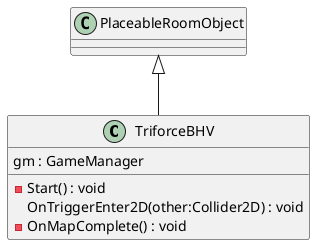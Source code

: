 @startuml
class TriforceBHV {
    gm : GameManager
    - Start() : void
    OnTriggerEnter2D(other:Collider2D) : void
    - OnMapComplete() : void
}
PlaceableRoomObject <|-- TriforceBHV
@enduml
